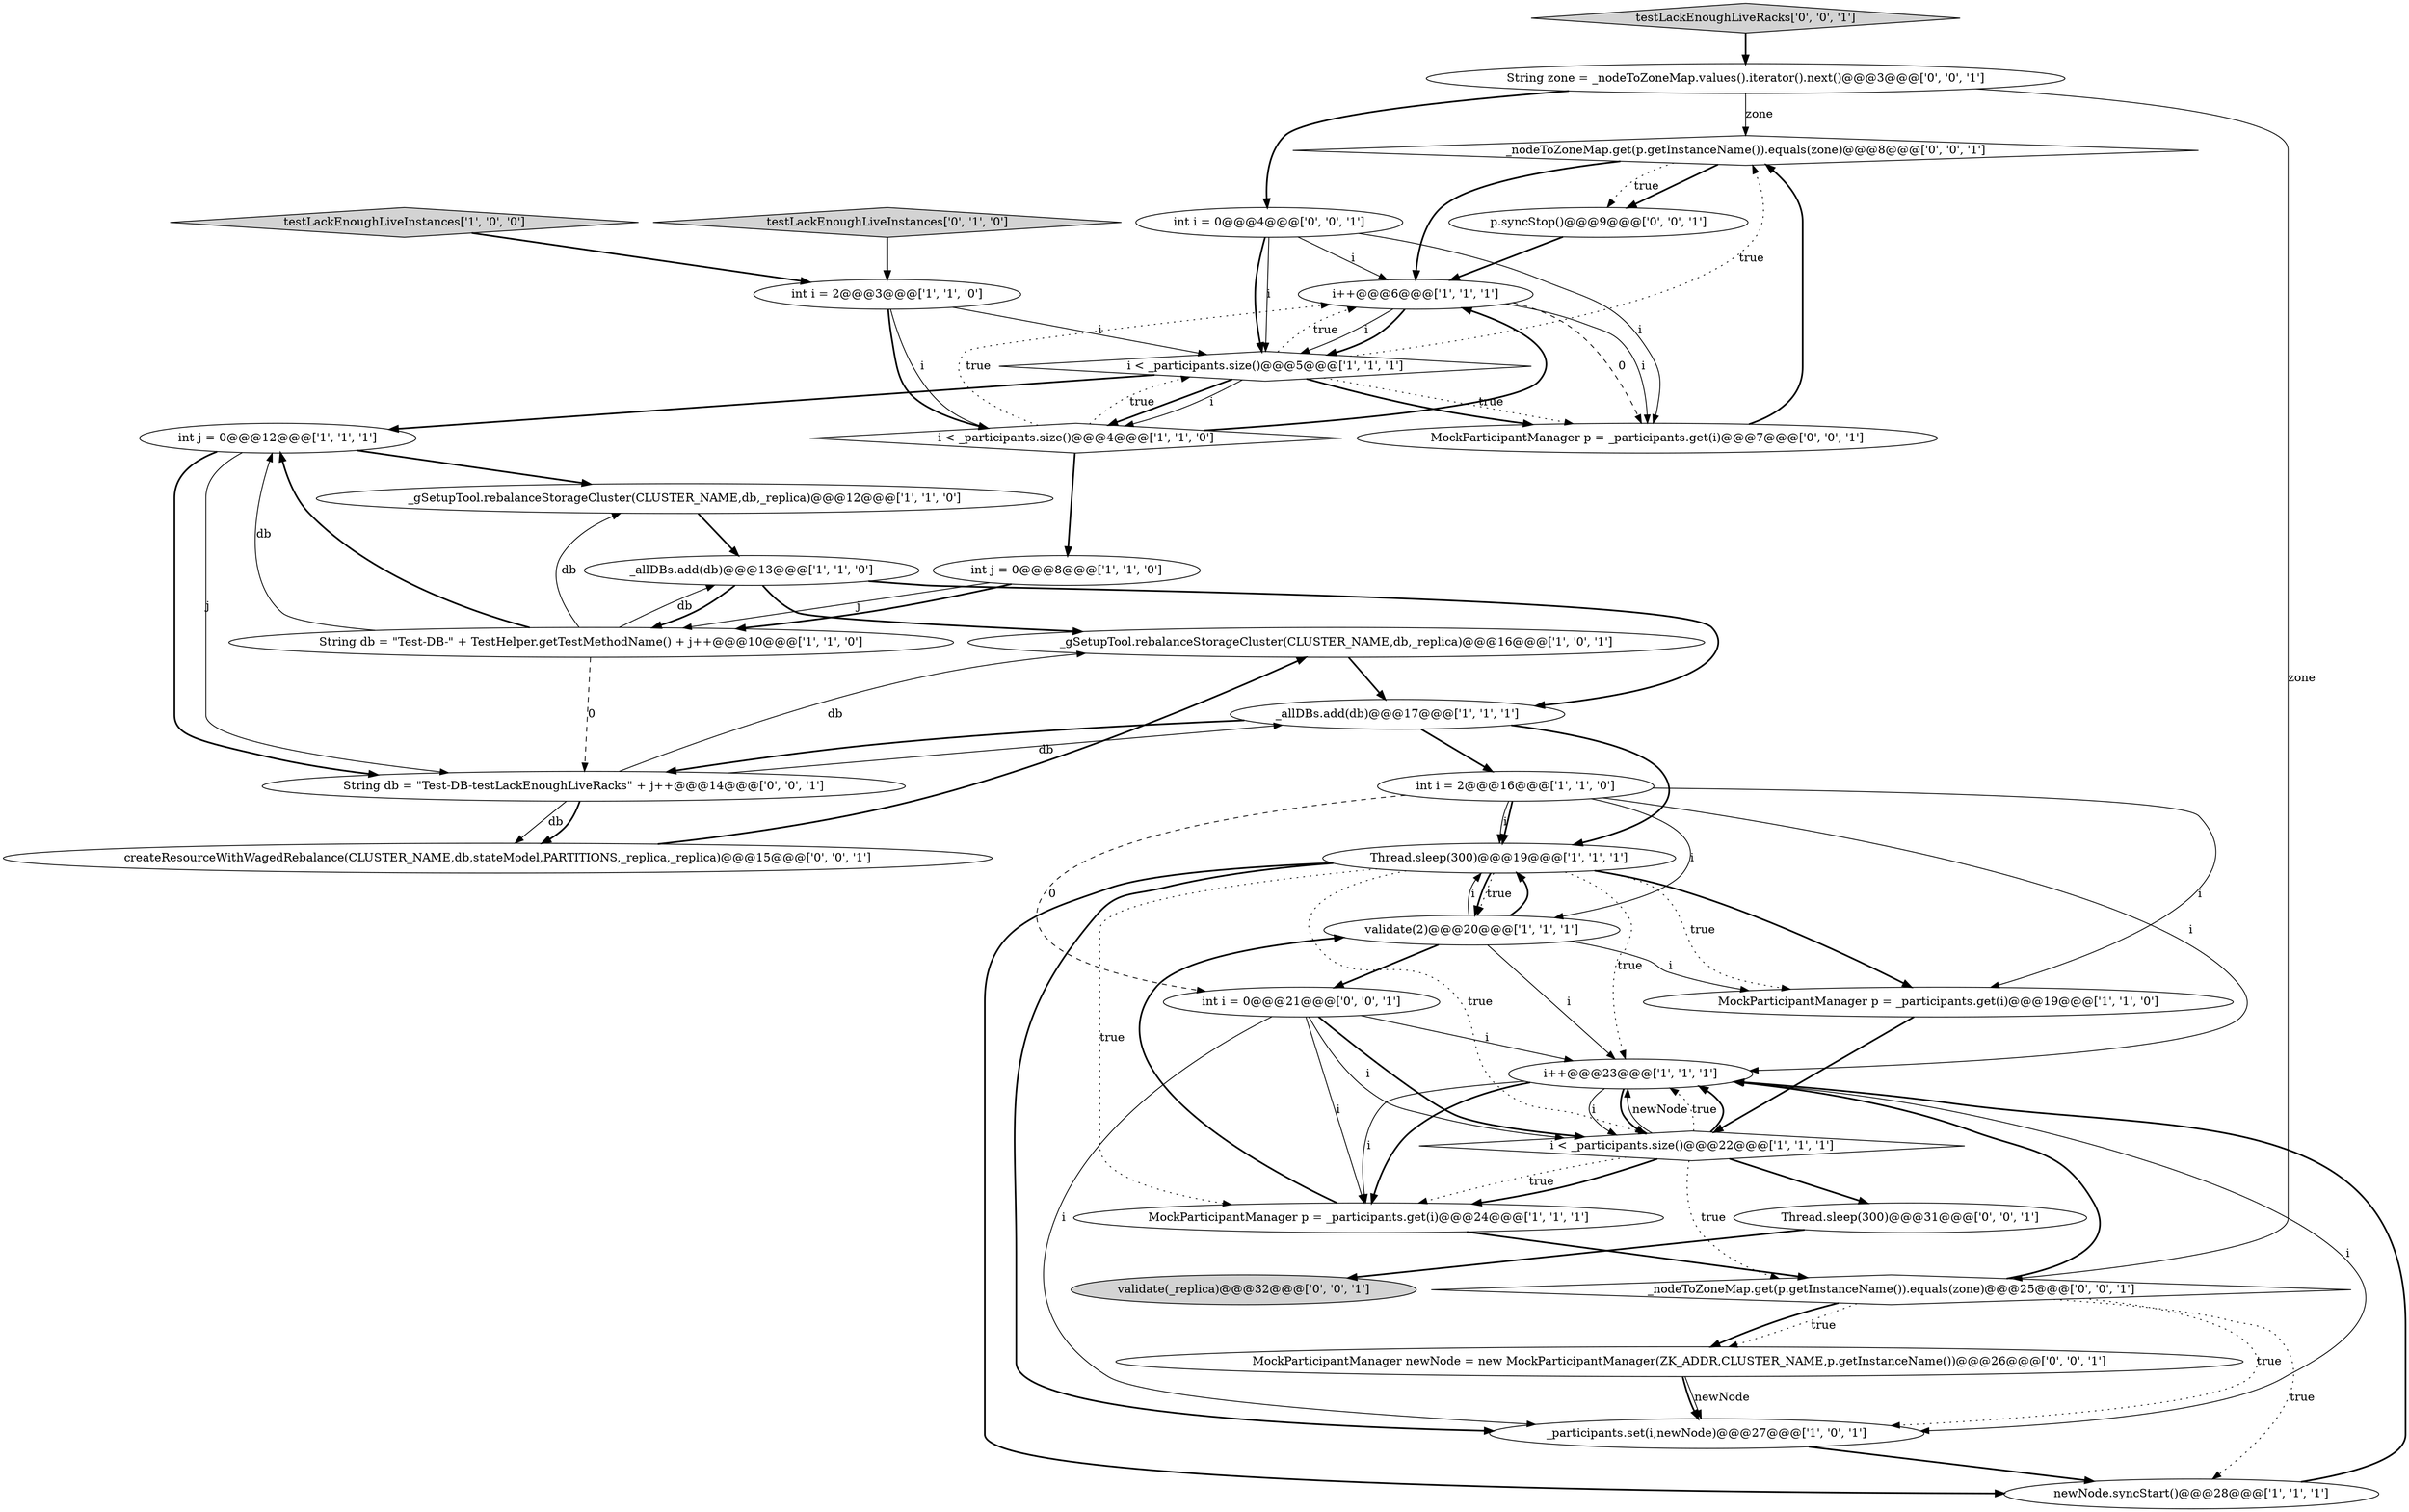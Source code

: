 digraph {
25 [style = filled, label = "testLackEnoughLiveRacks['0', '0', '1']", fillcolor = lightgray, shape = diamond image = "AAA0AAABBB3BBB"];
18 [style = filled, label = "validate(2)@@@20@@@['1', '1', '1']", fillcolor = white, shape = ellipse image = "AAA0AAABBB1BBB"];
13 [style = filled, label = "i < _participants.size()@@@5@@@['1', '1', '1']", fillcolor = white, shape = diamond image = "AAA0AAABBB1BBB"];
11 [style = filled, label = "int j = 0@@@12@@@['1', '1', '1']", fillcolor = white, shape = ellipse image = "AAA0AAABBB1BBB"];
17 [style = filled, label = "_allDBs.add(db)@@@13@@@['1', '1', '0']", fillcolor = white, shape = ellipse image = "AAA0AAABBB1BBB"];
6 [style = filled, label = "Thread.sleep(300)@@@19@@@['1', '1', '1']", fillcolor = white, shape = ellipse image = "AAA0AAABBB1BBB"];
27 [style = filled, label = "int i = 0@@@21@@@['0', '0', '1']", fillcolor = white, shape = ellipse image = "AAA0AAABBB3BBB"];
14 [style = filled, label = "MockParticipantManager p = _participants.get(i)@@@24@@@['1', '1', '1']", fillcolor = white, shape = ellipse image = "AAA0AAABBB1BBB"];
20 [style = filled, label = "i < _participants.size()@@@4@@@['1', '1', '0']", fillcolor = white, shape = diamond image = "AAA0AAABBB1BBB"];
10 [style = filled, label = "MockParticipantManager p = _participants.get(i)@@@19@@@['1', '1', '0']", fillcolor = white, shape = ellipse image = "AAA0AAABBB1BBB"];
28 [style = filled, label = "_nodeToZoneMap.get(p.getInstanceName()).equals(zone)@@@8@@@['0', '0', '1']", fillcolor = white, shape = diamond image = "AAA0AAABBB3BBB"];
12 [style = filled, label = "_gSetupTool.rebalanceStorageCluster(CLUSTER_NAME,db,_replica)@@@16@@@['1', '0', '1']", fillcolor = white, shape = ellipse image = "AAA0AAABBB1BBB"];
26 [style = filled, label = "p.syncStop()@@@9@@@['0', '0', '1']", fillcolor = white, shape = ellipse image = "AAA0AAABBB3BBB"];
9 [style = filled, label = "int i = 2@@@16@@@['1', '1', '0']", fillcolor = white, shape = ellipse image = "AAA0AAABBB1BBB"];
4 [style = filled, label = "i++@@@23@@@['1', '1', '1']", fillcolor = white, shape = ellipse image = "AAA0AAABBB1BBB"];
21 [style = filled, label = "testLackEnoughLiveInstances['0', '1', '0']", fillcolor = lightgray, shape = diamond image = "AAA0AAABBB2BBB"];
24 [style = filled, label = "Thread.sleep(300)@@@31@@@['0', '0', '1']", fillcolor = white, shape = ellipse image = "AAA0AAABBB3BBB"];
16 [style = filled, label = "i++@@@6@@@['1', '1', '1']", fillcolor = white, shape = ellipse image = "AAA0AAABBB1BBB"];
3 [style = filled, label = "int j = 0@@@8@@@['1', '1', '0']", fillcolor = white, shape = ellipse image = "AAA0AAABBB1BBB"];
5 [style = filled, label = "_participants.set(i,newNode)@@@27@@@['1', '0', '1']", fillcolor = white, shape = ellipse image = "AAA0AAABBB1BBB"];
33 [style = filled, label = "_nodeToZoneMap.get(p.getInstanceName()).equals(zone)@@@25@@@['0', '0', '1']", fillcolor = white, shape = diamond image = "AAA0AAABBB3BBB"];
1 [style = filled, label = "_allDBs.add(db)@@@17@@@['1', '1', '1']", fillcolor = white, shape = ellipse image = "AAA0AAABBB1BBB"];
19 [style = filled, label = "newNode.syncStart()@@@28@@@['1', '1', '1']", fillcolor = white, shape = ellipse image = "AAA0AAABBB1BBB"];
8 [style = filled, label = "String db = \"Test-DB-\" + TestHelper.getTestMethodName() + j++@@@10@@@['1', '1', '0']", fillcolor = white, shape = ellipse image = "AAA0AAABBB1BBB"];
2 [style = filled, label = "testLackEnoughLiveInstances['1', '0', '0']", fillcolor = lightgray, shape = diamond image = "AAA0AAABBB1BBB"];
0 [style = filled, label = "_gSetupTool.rebalanceStorageCluster(CLUSTER_NAME,db,_replica)@@@12@@@['1', '1', '0']", fillcolor = white, shape = ellipse image = "AAA0AAABBB1BBB"];
32 [style = filled, label = "MockParticipantManager p = _participants.get(i)@@@7@@@['0', '0', '1']", fillcolor = white, shape = ellipse image = "AAA0AAABBB3BBB"];
34 [style = filled, label = "MockParticipantManager newNode = new MockParticipantManager(ZK_ADDR,CLUSTER_NAME,p.getInstanceName())@@@26@@@['0', '0', '1']", fillcolor = white, shape = ellipse image = "AAA0AAABBB3BBB"];
29 [style = filled, label = "int i = 0@@@4@@@['0', '0', '1']", fillcolor = white, shape = ellipse image = "AAA0AAABBB3BBB"];
22 [style = filled, label = "createResourceWithWagedRebalance(CLUSTER_NAME,db,stateModel,PARTITIONS,_replica,_replica)@@@15@@@['0', '0', '1']", fillcolor = white, shape = ellipse image = "AAA0AAABBB3BBB"];
31 [style = filled, label = "validate(_replica)@@@32@@@['0', '0', '1']", fillcolor = lightgray, shape = ellipse image = "AAA0AAABBB3BBB"];
23 [style = filled, label = "String zone = _nodeToZoneMap.values().iterator().next()@@@3@@@['0', '0', '1']", fillcolor = white, shape = ellipse image = "AAA0AAABBB3BBB"];
30 [style = filled, label = "String db = \"Test-DB-testLackEnoughLiveRacks\" + j++@@@14@@@['0', '0', '1']", fillcolor = white, shape = ellipse image = "AAA0AAABBB3BBB"];
7 [style = filled, label = "i < _participants.size()@@@22@@@['1', '1', '1']", fillcolor = white, shape = diamond image = "AAA0AAABBB1BBB"];
15 [style = filled, label = "int i = 2@@@3@@@['1', '1', '0']", fillcolor = white, shape = ellipse image = "AAA0AAABBB1BBB"];
8->17 [style = solid, label="db"];
3->8 [style = solid, label="j"];
29->13 [style = bold, label=""];
28->16 [style = bold, label=""];
7->24 [style = bold, label=""];
27->7 [style = bold, label=""];
33->4 [style = bold, label=""];
15->13 [style = solid, label="i"];
28->26 [style = bold, label=""];
29->16 [style = solid, label="i"];
12->1 [style = bold, label=""];
33->34 [style = bold, label=""];
6->19 [style = bold, label=""];
33->5 [style = dotted, label="true"];
16->13 [style = bold, label=""];
4->7 [style = solid, label="i"];
6->4 [style = dotted, label="true"];
7->4 [style = solid, label="newNode"];
13->11 [style = bold, label=""];
11->30 [style = solid, label="j"];
6->10 [style = dotted, label="true"];
27->5 [style = solid, label="i"];
32->28 [style = bold, label=""];
16->13 [style = solid, label="i"];
1->30 [style = bold, label=""];
6->5 [style = bold, label=""];
17->8 [style = bold, label=""];
13->20 [style = bold, label=""];
30->12 [style = solid, label="db"];
4->14 [style = solid, label="i"];
23->29 [style = bold, label=""];
17->1 [style = bold, label=""];
23->33 [style = solid, label="zone"];
8->0 [style = solid, label="db"];
1->9 [style = bold, label=""];
20->16 [style = bold, label=""];
26->16 [style = bold, label=""];
28->26 [style = dotted, label="true"];
18->10 [style = solid, label="i"];
13->16 [style = dotted, label="true"];
20->16 [style = dotted, label="true"];
9->6 [style = solid, label="i"];
7->14 [style = bold, label=""];
11->30 [style = bold, label=""];
10->7 [style = bold, label=""];
7->14 [style = dotted, label="true"];
3->8 [style = bold, label=""];
0->17 [style = bold, label=""];
15->20 [style = solid, label="i"];
15->20 [style = bold, label=""];
7->33 [style = dotted, label="true"];
23->28 [style = solid, label="zone"];
29->13 [style = solid, label="i"];
18->27 [style = bold, label=""];
9->10 [style = solid, label="i"];
18->6 [style = bold, label=""];
5->19 [style = bold, label=""];
6->18 [style = bold, label=""];
7->4 [style = dotted, label="true"];
20->3 [style = bold, label=""];
4->7 [style = bold, label=""];
21->15 [style = bold, label=""];
6->7 [style = dotted, label="true"];
33->19 [style = dotted, label="true"];
8->11 [style = solid, label="db"];
11->0 [style = bold, label=""];
13->28 [style = dotted, label="true"];
6->14 [style = dotted, label="true"];
4->5 [style = solid, label="i"];
9->6 [style = bold, label=""];
16->32 [style = dashed, label="0"];
24->31 [style = bold, label=""];
18->4 [style = solid, label="i"];
33->34 [style = dotted, label="true"];
19->4 [style = bold, label=""];
20->13 [style = dotted, label="true"];
6->18 [style = dotted, label="true"];
22->12 [style = bold, label=""];
30->22 [style = solid, label="db"];
9->27 [style = dashed, label="0"];
25->23 [style = bold, label=""];
16->32 [style = solid, label="i"];
27->7 [style = solid, label="i"];
14->18 [style = bold, label=""];
27->14 [style = solid, label="i"];
30->1 [style = solid, label="db"];
34->5 [style = bold, label=""];
18->6 [style = solid, label="i"];
30->22 [style = bold, label=""];
17->12 [style = bold, label=""];
9->18 [style = solid, label="i"];
1->6 [style = bold, label=""];
6->10 [style = bold, label=""];
9->4 [style = solid, label="i"];
8->30 [style = dashed, label="0"];
13->20 [style = solid, label="i"];
8->11 [style = bold, label=""];
13->32 [style = dotted, label="true"];
27->4 [style = solid, label="i"];
7->4 [style = bold, label=""];
34->5 [style = solid, label="newNode"];
14->33 [style = bold, label=""];
4->14 [style = bold, label=""];
13->32 [style = bold, label=""];
2->15 [style = bold, label=""];
29->32 [style = solid, label="i"];
}

